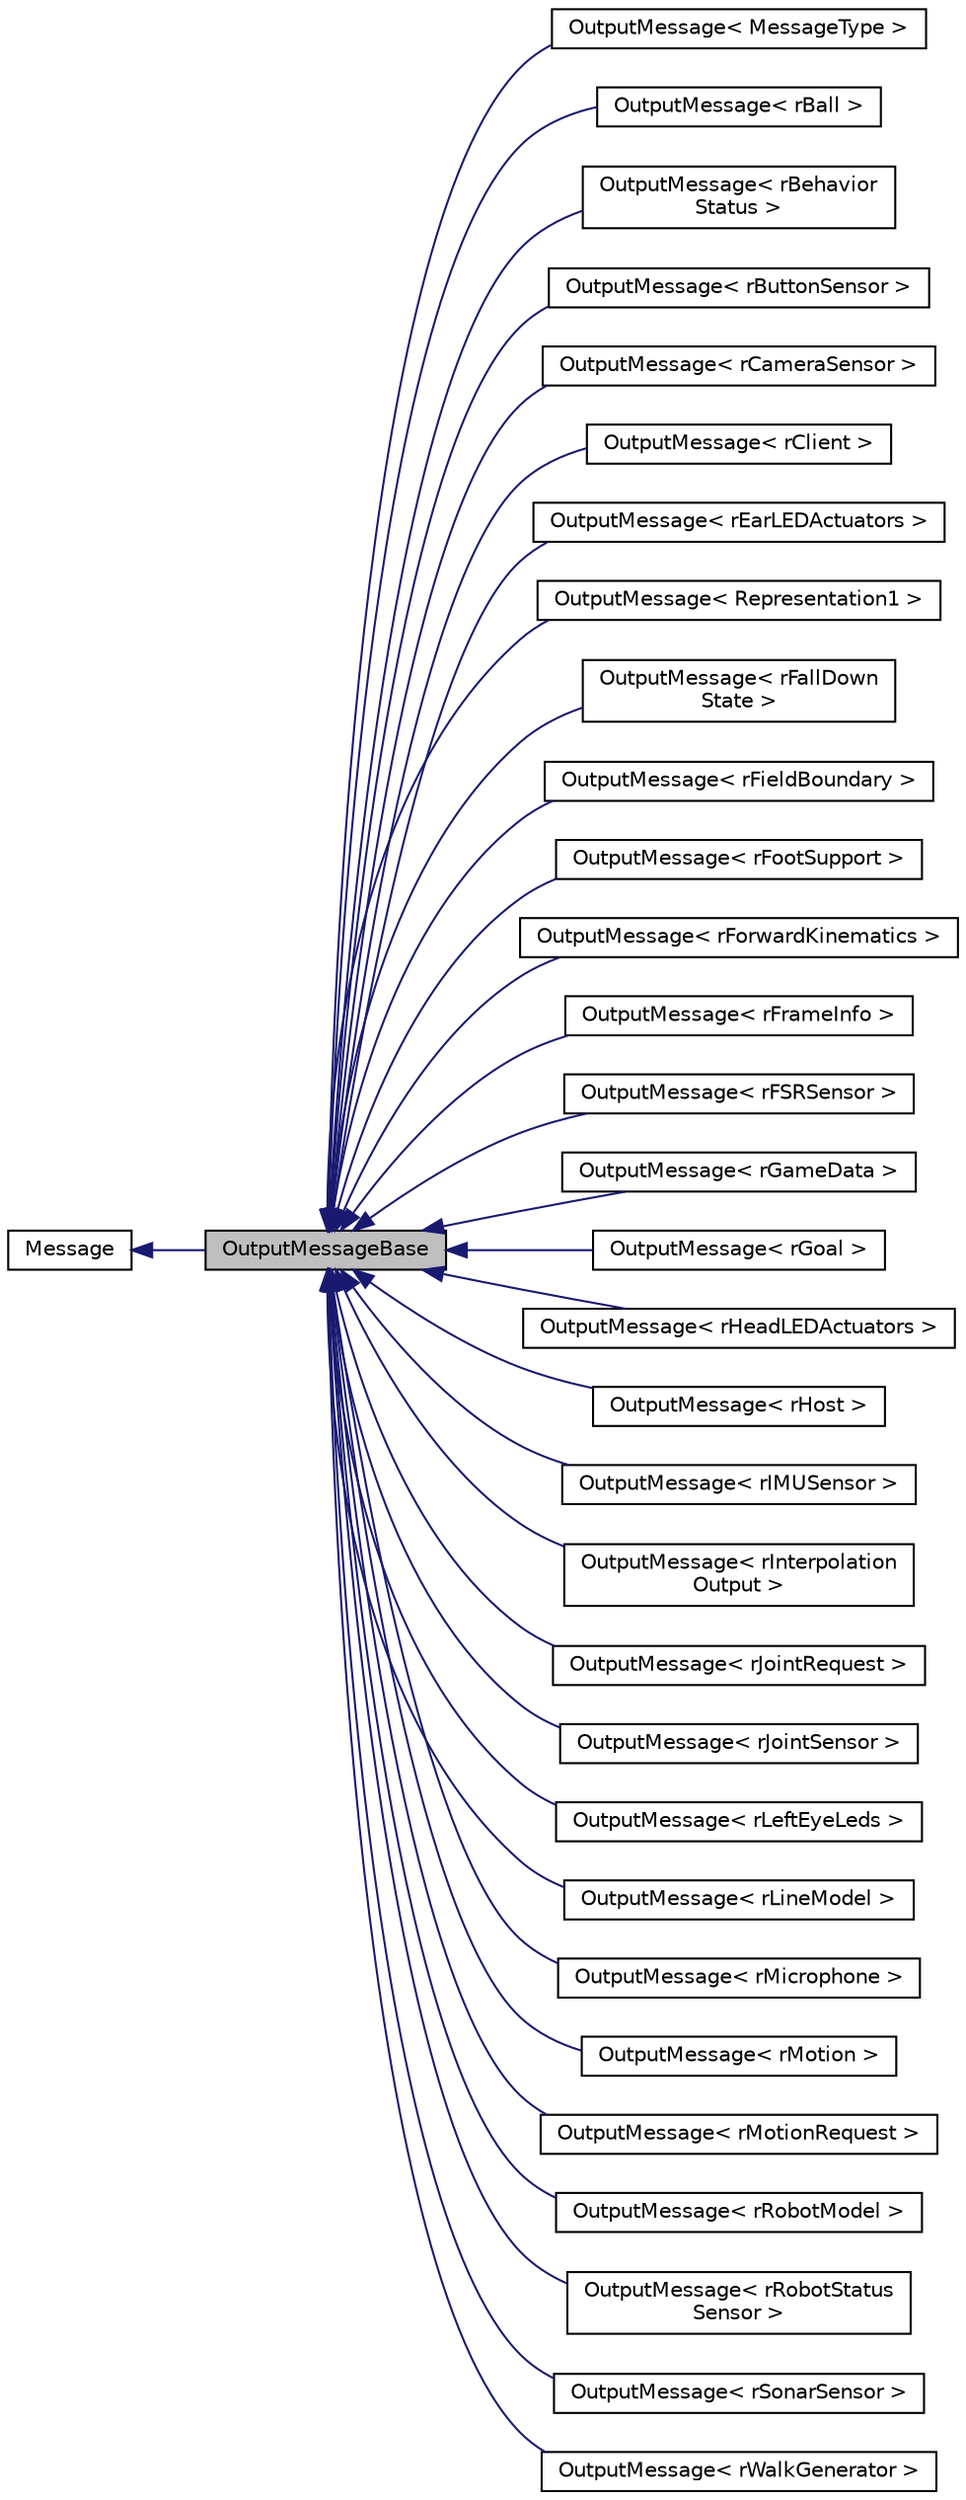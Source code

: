digraph "OutputMessageBase"
{
  edge [fontname="Helvetica",fontsize="10",labelfontname="Helvetica",labelfontsize="10"];
  node [fontname="Helvetica",fontsize="10",shape=record];
  rankdir="LR";
  Node0 [label="OutputMessageBase",height=0.2,width=0.4,color="black", fillcolor="grey75", style="filled", fontcolor="black"];
  Node1 -> Node0 [dir="back",color="midnightblue",fontsize="10",style="solid",fontname="Helvetica"];
  Node1 [label="Message",height=0.2,width=0.4,color="black", fillcolor="white", style="filled",URL="$classMessage.html",tooltip="Message abstract class. "];
  Node0 -> Node2 [dir="back",color="midnightblue",fontsize="10",style="solid",fontname="Helvetica"];
  Node2 [label="OutputMessage\< MessageType \>",height=0.2,width=0.4,color="black", fillcolor="white", style="filled",URL="$classOutputMessage.html"];
  Node0 -> Node3 [dir="back",color="midnightblue",fontsize="10",style="solid",fontname="Helvetica"];
  Node3 [label="OutputMessage\< rBall \>",height=0.2,width=0.4,color="black", fillcolor="white", style="filled",URL="$classOutputMessage.html"];
  Node0 -> Node4 [dir="back",color="midnightblue",fontsize="10",style="solid",fontname="Helvetica"];
  Node4 [label="OutputMessage\< rBehavior\lStatus \>",height=0.2,width=0.4,color="black", fillcolor="white", style="filled",URL="$classOutputMessage.html"];
  Node0 -> Node5 [dir="back",color="midnightblue",fontsize="10",style="solid",fontname="Helvetica"];
  Node5 [label="OutputMessage\< rButtonSensor \>",height=0.2,width=0.4,color="black", fillcolor="white", style="filled",URL="$classOutputMessage.html"];
  Node0 -> Node6 [dir="back",color="midnightblue",fontsize="10",style="solid",fontname="Helvetica"];
  Node6 [label="OutputMessage\< rCameraSensor \>",height=0.2,width=0.4,color="black", fillcolor="white", style="filled",URL="$classOutputMessage.html"];
  Node0 -> Node7 [dir="back",color="midnightblue",fontsize="10",style="solid",fontname="Helvetica"];
  Node7 [label="OutputMessage\< rClient \>",height=0.2,width=0.4,color="black", fillcolor="white", style="filled",URL="$classOutputMessage.html"];
  Node0 -> Node8 [dir="back",color="midnightblue",fontsize="10",style="solid",fontname="Helvetica"];
  Node8 [label="OutputMessage\< rEarLEDActuators \>",height=0.2,width=0.4,color="black", fillcolor="white", style="filled",URL="$classOutputMessage.html"];
  Node0 -> Node9 [dir="back",color="midnightblue",fontsize="10",style="solid",fontname="Helvetica"];
  Node9 [label="OutputMessage\< Representation1 \>",height=0.2,width=0.4,color="black", fillcolor="white", style="filled",URL="$classOutputMessage.html"];
  Node0 -> Node10 [dir="back",color="midnightblue",fontsize="10",style="solid",fontname="Helvetica"];
  Node10 [label="OutputMessage\< rFallDown\lState \>",height=0.2,width=0.4,color="black", fillcolor="white", style="filled",URL="$classOutputMessage.html"];
  Node0 -> Node11 [dir="back",color="midnightblue",fontsize="10",style="solid",fontname="Helvetica"];
  Node11 [label="OutputMessage\< rFieldBoundary \>",height=0.2,width=0.4,color="black", fillcolor="white", style="filled",URL="$classOutputMessage.html"];
  Node0 -> Node12 [dir="back",color="midnightblue",fontsize="10",style="solid",fontname="Helvetica"];
  Node12 [label="OutputMessage\< rFootSupport \>",height=0.2,width=0.4,color="black", fillcolor="white", style="filled",URL="$classOutputMessage.html"];
  Node0 -> Node13 [dir="back",color="midnightblue",fontsize="10",style="solid",fontname="Helvetica"];
  Node13 [label="OutputMessage\< rForwardKinematics \>",height=0.2,width=0.4,color="black", fillcolor="white", style="filled",URL="$classOutputMessage.html"];
  Node0 -> Node14 [dir="back",color="midnightblue",fontsize="10",style="solid",fontname="Helvetica"];
  Node14 [label="OutputMessage\< rFrameInfo \>",height=0.2,width=0.4,color="black", fillcolor="white", style="filled",URL="$classOutputMessage.html"];
  Node0 -> Node15 [dir="back",color="midnightblue",fontsize="10",style="solid",fontname="Helvetica"];
  Node15 [label="OutputMessage\< rFSRSensor \>",height=0.2,width=0.4,color="black", fillcolor="white", style="filled",URL="$classOutputMessage.html"];
  Node0 -> Node16 [dir="back",color="midnightblue",fontsize="10",style="solid",fontname="Helvetica"];
  Node16 [label="OutputMessage\< rGameData \>",height=0.2,width=0.4,color="black", fillcolor="white", style="filled",URL="$classOutputMessage.html"];
  Node0 -> Node17 [dir="back",color="midnightblue",fontsize="10",style="solid",fontname="Helvetica"];
  Node17 [label="OutputMessage\< rGoal \>",height=0.2,width=0.4,color="black", fillcolor="white", style="filled",URL="$classOutputMessage.html"];
  Node0 -> Node18 [dir="back",color="midnightblue",fontsize="10",style="solid",fontname="Helvetica"];
  Node18 [label="OutputMessage\< rHeadLEDActuators \>",height=0.2,width=0.4,color="black", fillcolor="white", style="filled",URL="$classOutputMessage.html"];
  Node0 -> Node19 [dir="back",color="midnightblue",fontsize="10",style="solid",fontname="Helvetica"];
  Node19 [label="OutputMessage\< rHost \>",height=0.2,width=0.4,color="black", fillcolor="white", style="filled",URL="$classOutputMessage.html"];
  Node0 -> Node20 [dir="back",color="midnightblue",fontsize="10",style="solid",fontname="Helvetica"];
  Node20 [label="OutputMessage\< rIMUSensor \>",height=0.2,width=0.4,color="black", fillcolor="white", style="filled",URL="$classOutputMessage.html"];
  Node0 -> Node21 [dir="back",color="midnightblue",fontsize="10",style="solid",fontname="Helvetica"];
  Node21 [label="OutputMessage\< rInterpolation\lOutput \>",height=0.2,width=0.4,color="black", fillcolor="white", style="filled",URL="$classOutputMessage.html"];
  Node0 -> Node22 [dir="back",color="midnightblue",fontsize="10",style="solid",fontname="Helvetica"];
  Node22 [label="OutputMessage\< rJointRequest \>",height=0.2,width=0.4,color="black", fillcolor="white", style="filled",URL="$classOutputMessage.html"];
  Node0 -> Node23 [dir="back",color="midnightblue",fontsize="10",style="solid",fontname="Helvetica"];
  Node23 [label="OutputMessage\< rJointSensor \>",height=0.2,width=0.4,color="black", fillcolor="white", style="filled",URL="$classOutputMessage.html"];
  Node0 -> Node24 [dir="back",color="midnightblue",fontsize="10",style="solid",fontname="Helvetica"];
  Node24 [label="OutputMessage\< rLeftEyeLeds \>",height=0.2,width=0.4,color="black", fillcolor="white", style="filled",URL="$classOutputMessage.html"];
  Node0 -> Node25 [dir="back",color="midnightblue",fontsize="10",style="solid",fontname="Helvetica"];
  Node25 [label="OutputMessage\< rLineModel \>",height=0.2,width=0.4,color="black", fillcolor="white", style="filled",URL="$classOutputMessage.html"];
  Node0 -> Node26 [dir="back",color="midnightblue",fontsize="10",style="solid",fontname="Helvetica"];
  Node26 [label="OutputMessage\< rMicrophone \>",height=0.2,width=0.4,color="black", fillcolor="white", style="filled",URL="$classOutputMessage.html"];
  Node0 -> Node27 [dir="back",color="midnightblue",fontsize="10",style="solid",fontname="Helvetica"];
  Node27 [label="OutputMessage\< rMotion \>",height=0.2,width=0.4,color="black", fillcolor="white", style="filled",URL="$classOutputMessage.html"];
  Node0 -> Node28 [dir="back",color="midnightblue",fontsize="10",style="solid",fontname="Helvetica"];
  Node28 [label="OutputMessage\< rMotionRequest \>",height=0.2,width=0.4,color="black", fillcolor="white", style="filled",URL="$classOutputMessage.html"];
  Node0 -> Node29 [dir="back",color="midnightblue",fontsize="10",style="solid",fontname="Helvetica"];
  Node29 [label="OutputMessage\< rRobotModel \>",height=0.2,width=0.4,color="black", fillcolor="white", style="filled",URL="$classOutputMessage.html"];
  Node0 -> Node30 [dir="back",color="midnightblue",fontsize="10",style="solid",fontname="Helvetica"];
  Node30 [label="OutputMessage\< rRobotStatus\lSensor \>",height=0.2,width=0.4,color="black", fillcolor="white", style="filled",URL="$classOutputMessage.html"];
  Node0 -> Node31 [dir="back",color="midnightblue",fontsize="10",style="solid",fontname="Helvetica"];
  Node31 [label="OutputMessage\< rSonarSensor \>",height=0.2,width=0.4,color="black", fillcolor="white", style="filled",URL="$classOutputMessage.html"];
  Node0 -> Node32 [dir="back",color="midnightblue",fontsize="10",style="solid",fontname="Helvetica"];
  Node32 [label="OutputMessage\< rWalkGenerator \>",height=0.2,width=0.4,color="black", fillcolor="white", style="filled",URL="$classOutputMessage.html"];
}
